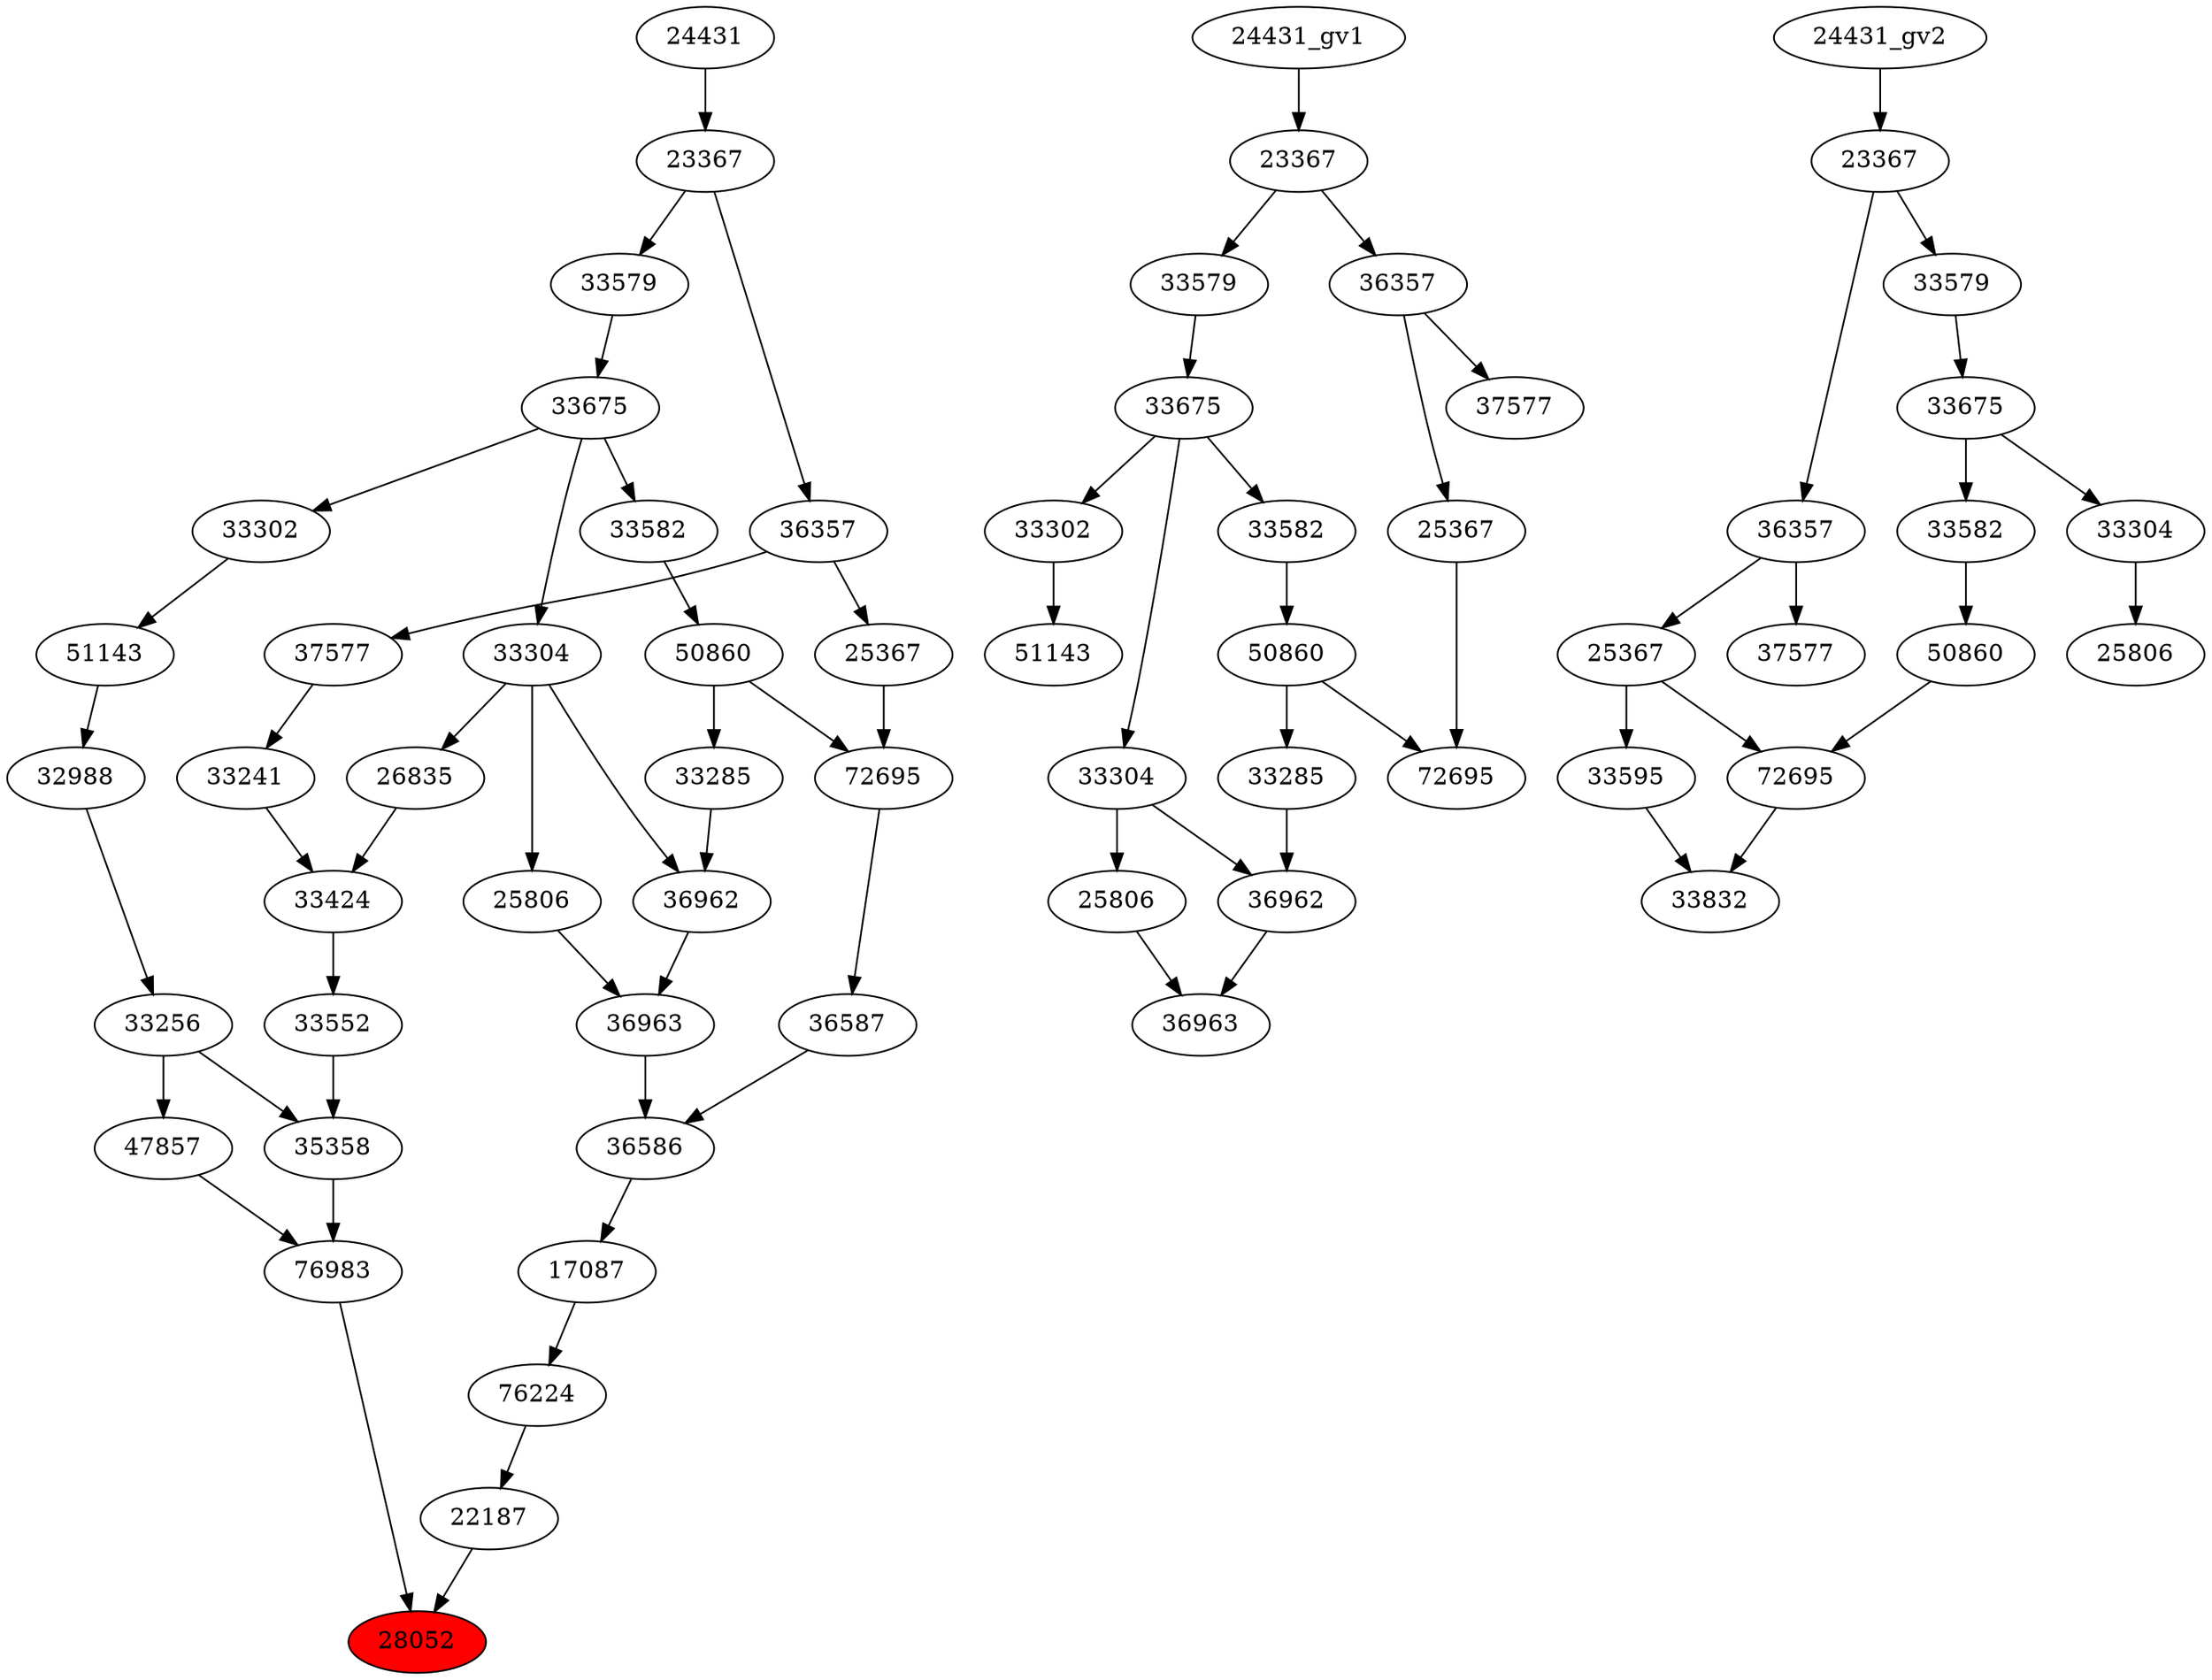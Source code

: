 strict digraph root {
	node [label="\N"];
	{
		node [fillcolor="",
			label="\N",
			style=""
		];
		28052		 [fillcolor=red,
			label=28052,
			style=filled];
		76983		 [label=76983];
		76983 -> 28052;
		22187		 [label=22187];
		22187 -> 28052;
		47857		 [label=47857];
		47857 -> 76983;
		35358		 [label=35358];
		35358 -> 76983;
		76224		 [label=76224];
		76224 -> 22187;
		33256		 [label=33256];
		33256 -> 47857;
		33256 -> 35358;
		33552		 [label=33552];
		33552 -> 35358;
		17087		 [label=17087];
		17087 -> 76224;
		32988		 [label=32988];
		32988 -> 33256;
		33424		 [label=33424];
		33424 -> 33552;
		36586		 [label=36586];
		36586 -> 17087;
		51143		 [label=51143];
		51143 -> 32988;
		33241		 [label=33241];
		33241 -> 33424;
		26835		 [label=26835];
		26835 -> 33424;
		36587		 [label=36587];
		36587 -> 36586;
		36963		 [label=36963];
		36963 -> 36586;
		33302		 [label=33302];
		33302 -> 51143;
		37577		 [label=37577];
		37577 -> 33241;
		33304		 [label=33304];
		33304 -> 26835;
		36962		 [label=36962];
		33304 -> 36962;
		25806		 [label=25806];
		33304 -> 25806;
		72695		 [label=72695];
		72695 -> 36587;
		36962 -> 36963;
		25806 -> 36963;
		33675		 [label=33675];
		33675 -> 33302;
		33675 -> 33304;
		33582		 [label=33582];
		33675 -> 33582;
		36357		 [label=36357];
		36357 -> 37577;
		25367		 [label=25367];
		36357 -> 25367;
		50860		 [label=50860];
		50860 -> 72695;
		33285		 [label=33285];
		50860 -> 33285;
		25367 -> 72695;
		33285 -> 36962;
		33579		 [label=33579];
		33579 -> 33675;
		23367		 [label=23367];
		23367 -> 36357;
		23367 -> 33579;
		33582 -> 50860;
		24431		 [label=24431];
		24431 -> 23367;
	}
	{
		node [label="\N"];
		"51143_gv1"		 [label=51143];
		"33302_gv1"		 [label=33302];
		"33302_gv1" -> "51143_gv1";
		"36963_gv1"		 [label=36963];
		"36962_gv1"		 [label=36962];
		"36962_gv1" -> "36963_gv1";
		"25806_gv1"		 [label=25806];
		"25806_gv1" -> "36963_gv1";
		"33675_gv1"		 [label=33675];
		"33675_gv1" -> "33302_gv1";
		"33304_gv1"		 [label=33304];
		"33675_gv1" -> "33304_gv1";
		"33582_gv1"		 [label=33582];
		"33675_gv1" -> "33582_gv1";
		"37577_gv1"		 [label=37577];
		"36357_gv1"		 [label=36357];
		"36357_gv1" -> "37577_gv1";
		"25367_gv1"		 [label=25367];
		"36357_gv1" -> "25367_gv1";
		"33304_gv1" -> "36962_gv1";
		"33304_gv1" -> "25806_gv1";
		"72695_gv1"		 [label=72695];
		"50860_gv1"		 [label=50860];
		"50860_gv1" -> "72695_gv1";
		"33285_gv1"		 [label=33285];
		"50860_gv1" -> "33285_gv1";
		"25367_gv1" -> "72695_gv1";
		"33285_gv1" -> "36962_gv1";
		"33579_gv1"		 [label=33579];
		"33579_gv1" -> "33675_gv1";
		"23367_gv1"		 [label=23367];
		"23367_gv1" -> "36357_gv1";
		"23367_gv1" -> "33579_gv1";
		"33582_gv1" -> "50860_gv1";
		"24431_gv1" -> "23367_gv1";
	}
	{
		node [label="\N"];
		33832		 [label=33832];
		"72695_gv2"		 [label=72695];
		"72695_gv2" -> 33832;
		33595		 [label=33595];
		33595 -> 33832;
		"50860_gv2"		 [label=50860];
		"50860_gv2" -> "72695_gv2";
		"33582_gv2"		 [label=33582];
		"33582_gv2" -> "50860_gv2";
		"25367_gv2"		 [label=25367];
		"25367_gv2" -> "72695_gv2";
		"25367_gv2" -> 33595;
		"25806_gv2"		 [label=25806];
		"33304_gv2"		 [label=33304];
		"33304_gv2" -> "25806_gv2";
		"37577_gv2"		 [label=37577];
		"36357_gv2"		 [label=36357];
		"36357_gv2" -> "25367_gv2";
		"36357_gv2" -> "37577_gv2";
		"33675_gv2"		 [label=33675];
		"33675_gv2" -> "33582_gv2";
		"33675_gv2" -> "33304_gv2";
		"23367_gv2"		 [label=23367];
		"23367_gv2" -> "36357_gv2";
		"33579_gv2"		 [label=33579];
		"23367_gv2" -> "33579_gv2";
		"33579_gv2" -> "33675_gv2";
		"24431_gv2" -> "23367_gv2";
	}
}
